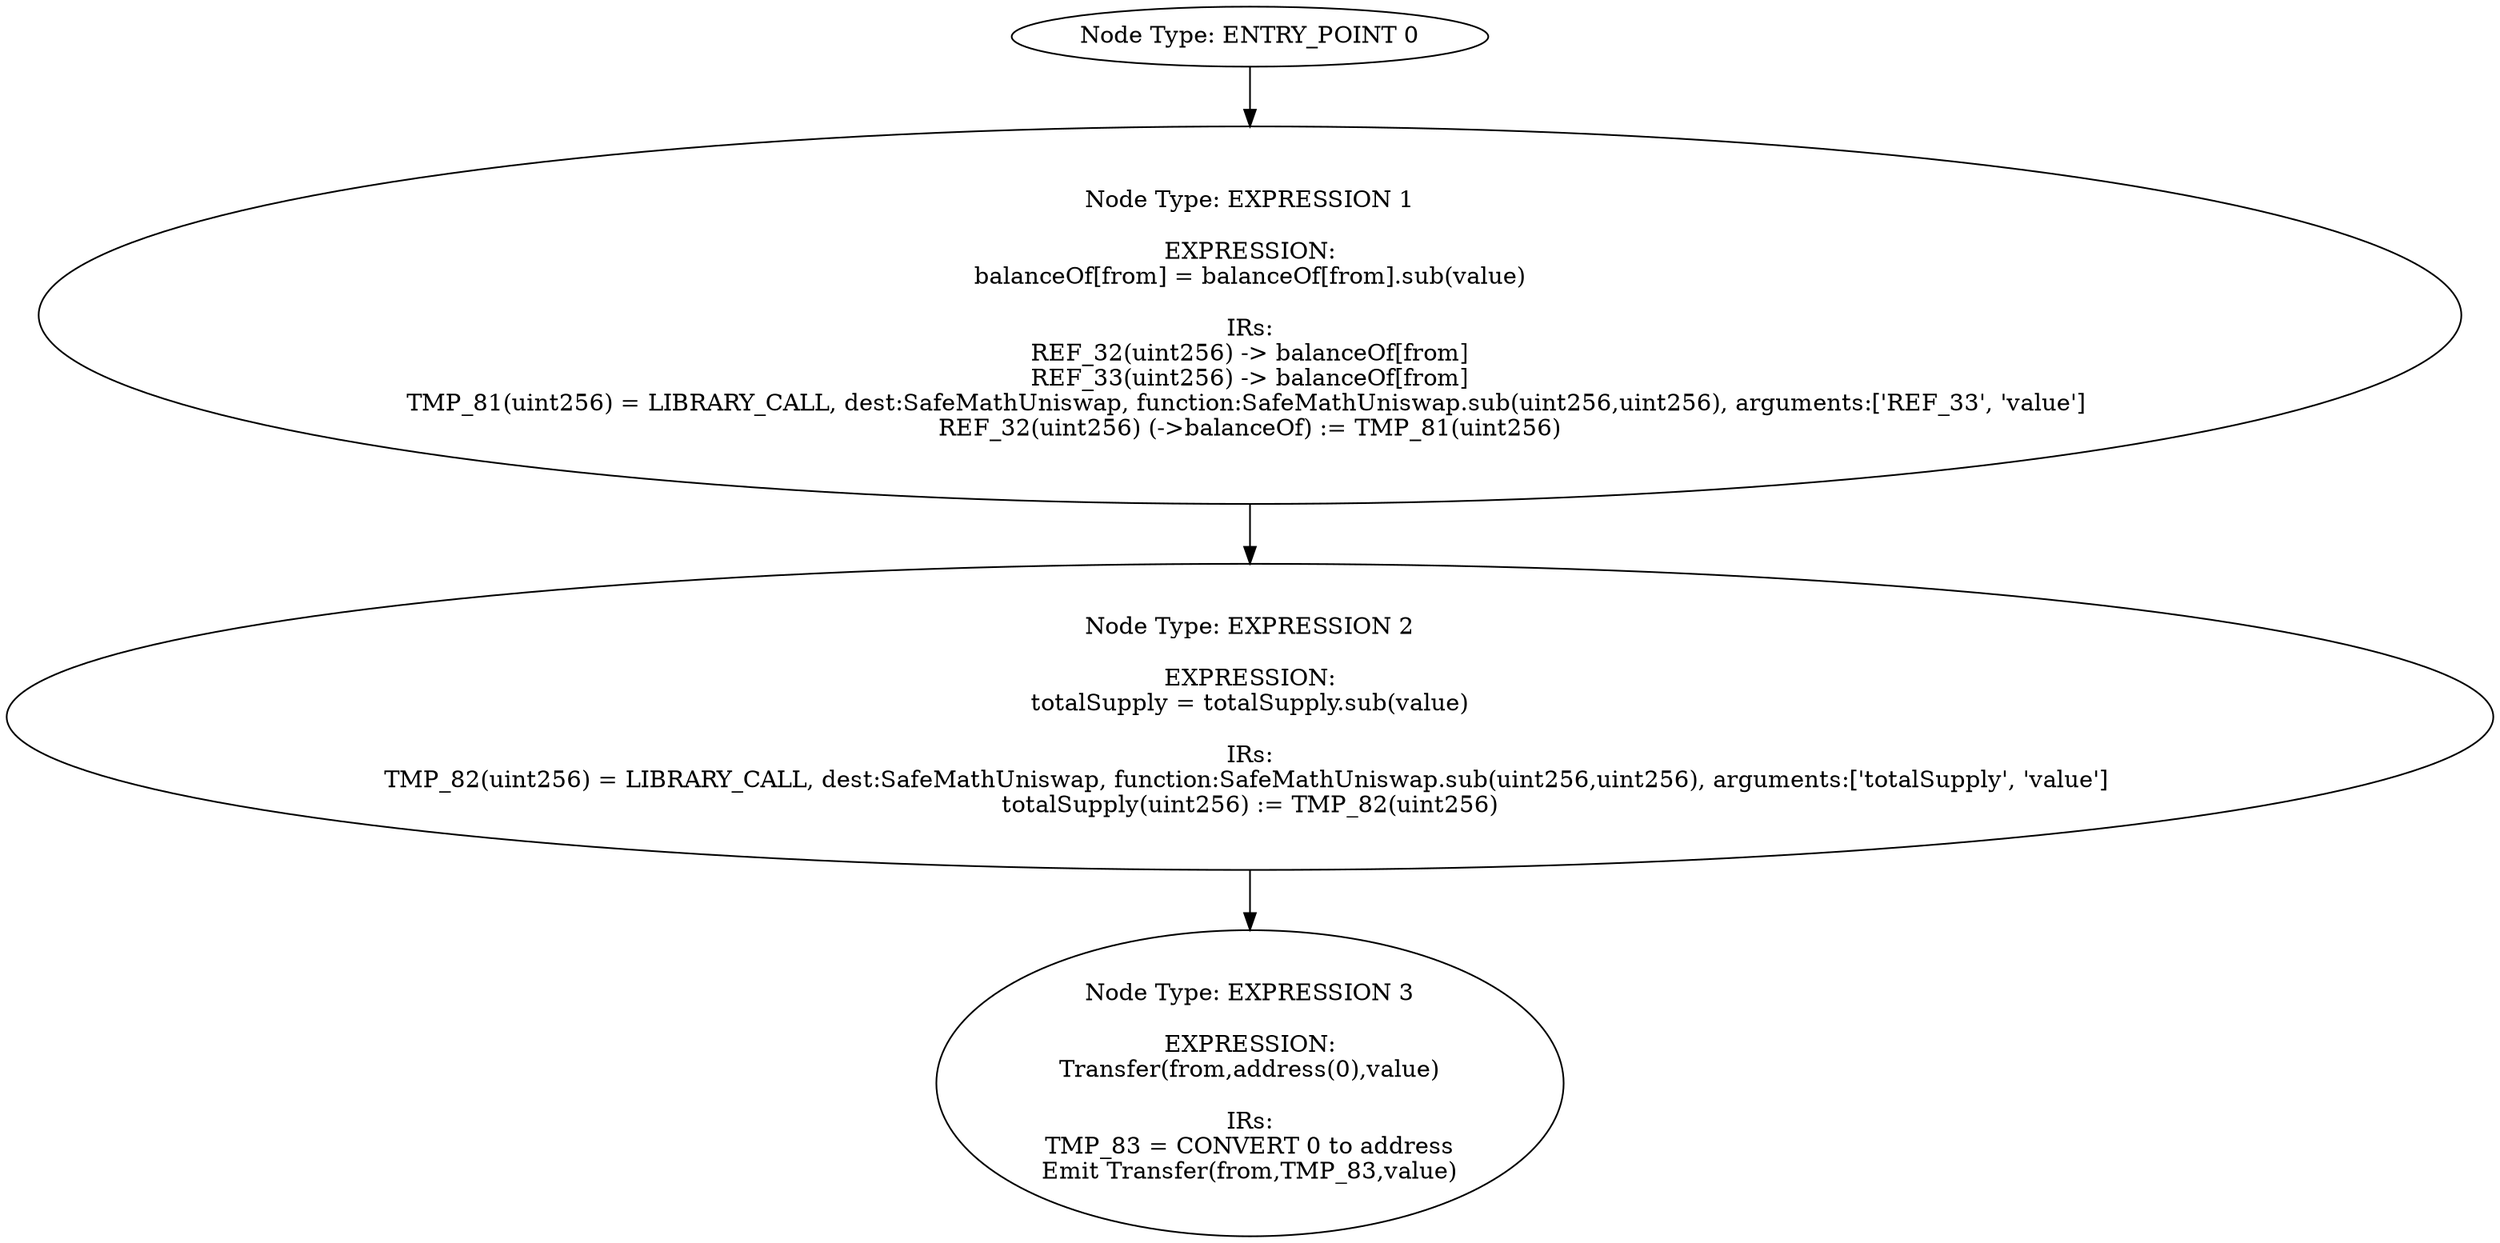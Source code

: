 digraph{
0[label="Node Type: ENTRY_POINT 0
"];
0->1;
1[label="Node Type: EXPRESSION 1

EXPRESSION:
balanceOf[from] = balanceOf[from].sub(value)

IRs:
REF_32(uint256) -> balanceOf[from]
REF_33(uint256) -> balanceOf[from]
TMP_81(uint256) = LIBRARY_CALL, dest:SafeMathUniswap, function:SafeMathUniswap.sub(uint256,uint256), arguments:['REF_33', 'value'] 
REF_32(uint256) (->balanceOf) := TMP_81(uint256)"];
1->2;
2[label="Node Type: EXPRESSION 2

EXPRESSION:
totalSupply = totalSupply.sub(value)

IRs:
TMP_82(uint256) = LIBRARY_CALL, dest:SafeMathUniswap, function:SafeMathUniswap.sub(uint256,uint256), arguments:['totalSupply', 'value'] 
totalSupply(uint256) := TMP_82(uint256)"];
2->3;
3[label="Node Type: EXPRESSION 3

EXPRESSION:
Transfer(from,address(0),value)

IRs:
TMP_83 = CONVERT 0 to address
Emit Transfer(from,TMP_83,value)"];
}
